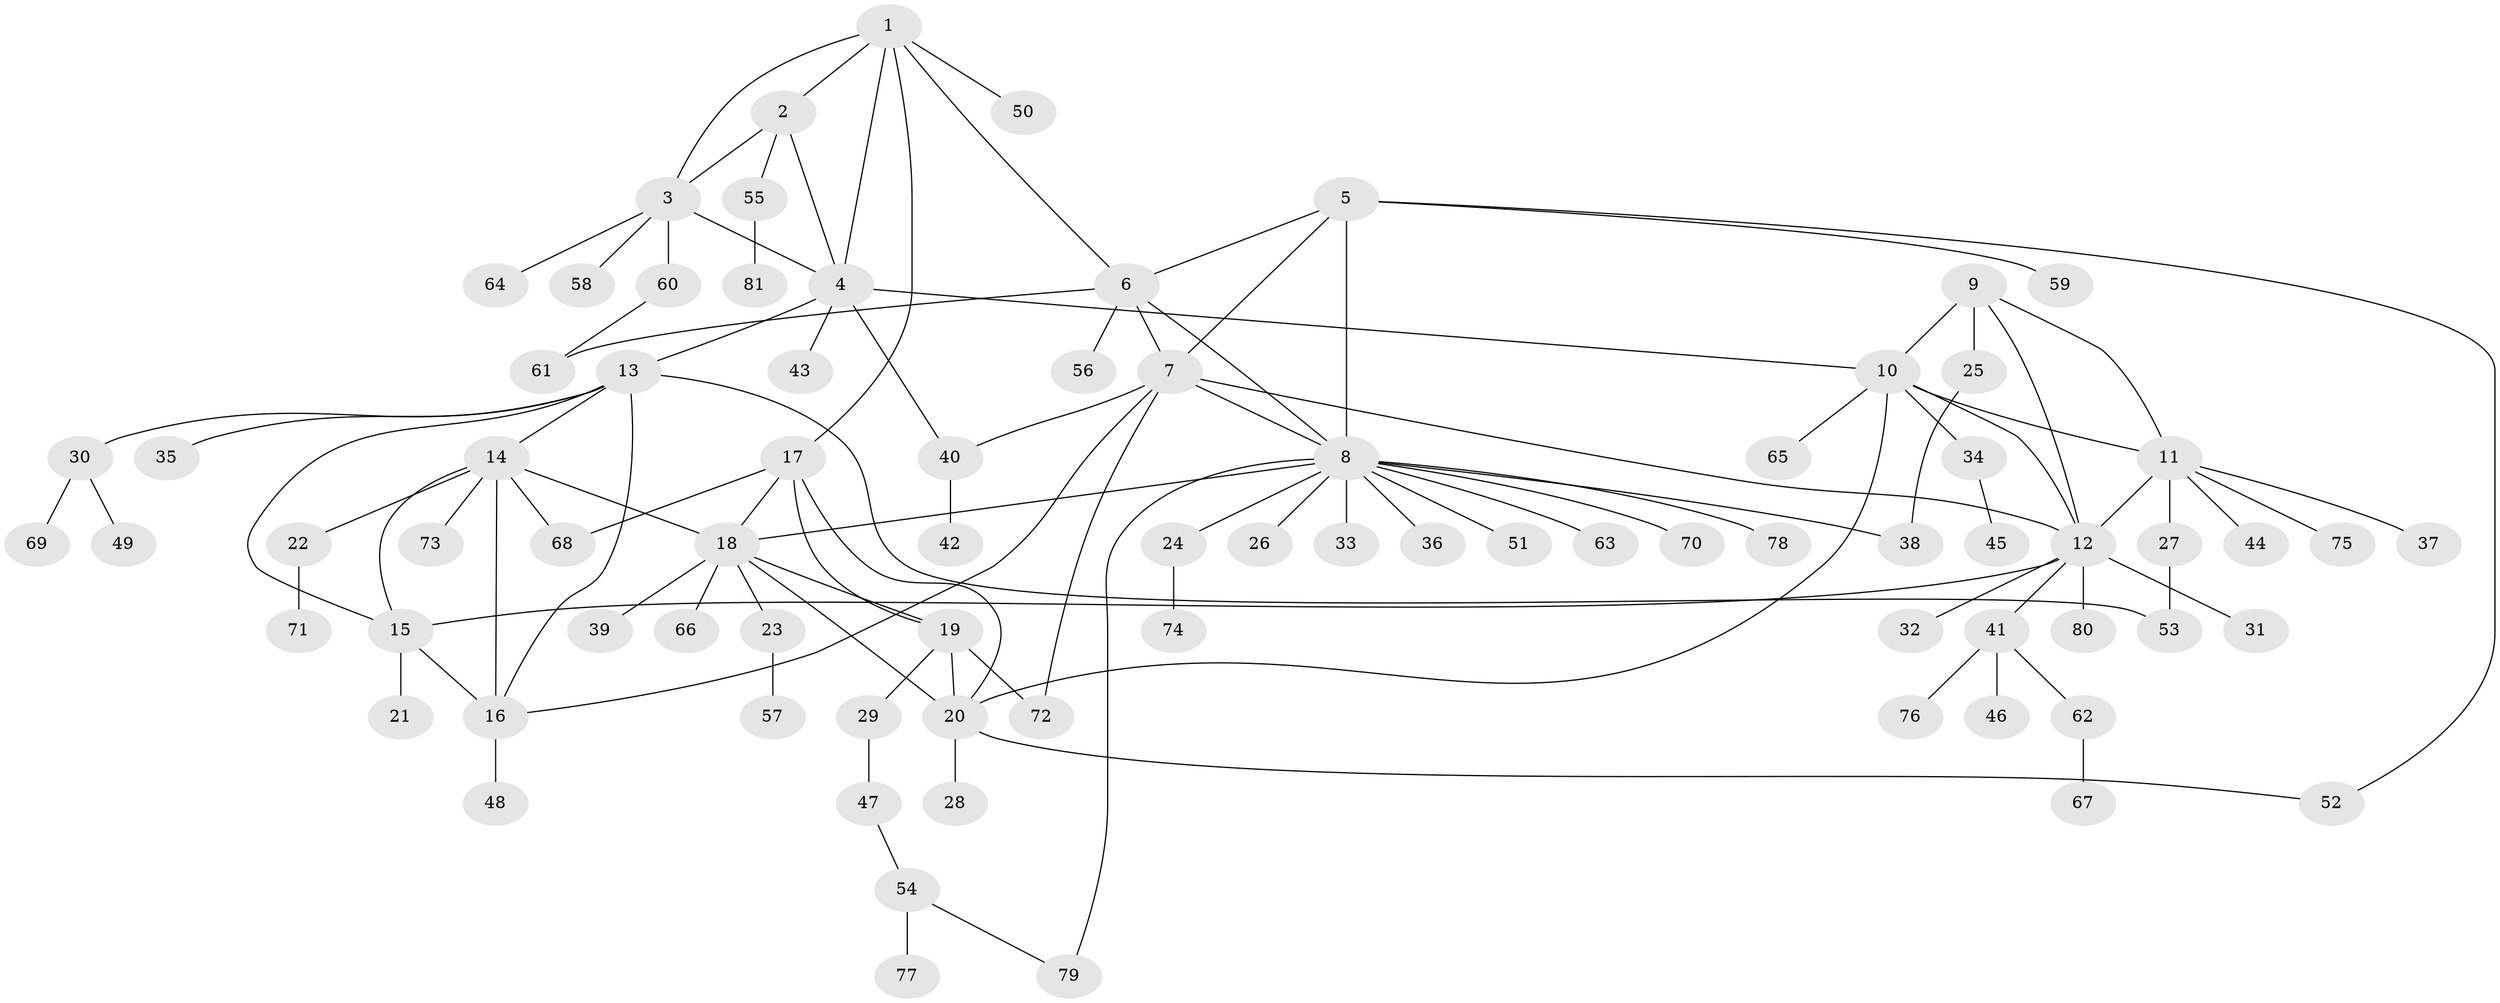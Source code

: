 // coarse degree distribution, {4: 0.10526315789473684, 7: 0.05263157894736842, 8: 0.05263157894736842, 5: 0.05263157894736842, 12: 0.017543859649122806, 6: 0.05263157894736842, 1: 0.5087719298245614, 2: 0.14035087719298245, 3: 0.017543859649122806}
// Generated by graph-tools (version 1.1) at 2025/42/03/06/25 10:42:12]
// undirected, 81 vertices, 109 edges
graph export_dot {
graph [start="1"]
  node [color=gray90,style=filled];
  1;
  2;
  3;
  4;
  5;
  6;
  7;
  8;
  9;
  10;
  11;
  12;
  13;
  14;
  15;
  16;
  17;
  18;
  19;
  20;
  21;
  22;
  23;
  24;
  25;
  26;
  27;
  28;
  29;
  30;
  31;
  32;
  33;
  34;
  35;
  36;
  37;
  38;
  39;
  40;
  41;
  42;
  43;
  44;
  45;
  46;
  47;
  48;
  49;
  50;
  51;
  52;
  53;
  54;
  55;
  56;
  57;
  58;
  59;
  60;
  61;
  62;
  63;
  64;
  65;
  66;
  67;
  68;
  69;
  70;
  71;
  72;
  73;
  74;
  75;
  76;
  77;
  78;
  79;
  80;
  81;
  1 -- 2;
  1 -- 3;
  1 -- 4;
  1 -- 6;
  1 -- 17;
  1 -- 50;
  2 -- 3;
  2 -- 4;
  2 -- 55;
  3 -- 4;
  3 -- 58;
  3 -- 60;
  3 -- 64;
  4 -- 10;
  4 -- 13;
  4 -- 40;
  4 -- 43;
  5 -- 6;
  5 -- 7;
  5 -- 8;
  5 -- 52;
  5 -- 59;
  6 -- 7;
  6 -- 8;
  6 -- 56;
  6 -- 61;
  7 -- 8;
  7 -- 12;
  7 -- 16;
  7 -- 40;
  7 -- 72;
  8 -- 18;
  8 -- 24;
  8 -- 26;
  8 -- 33;
  8 -- 36;
  8 -- 38;
  8 -- 51;
  8 -- 63;
  8 -- 70;
  8 -- 78;
  8 -- 79;
  9 -- 10;
  9 -- 11;
  9 -- 12;
  9 -- 25;
  10 -- 11;
  10 -- 12;
  10 -- 20;
  10 -- 34;
  10 -- 65;
  11 -- 12;
  11 -- 27;
  11 -- 37;
  11 -- 44;
  11 -- 75;
  12 -- 15;
  12 -- 31;
  12 -- 32;
  12 -- 41;
  12 -- 80;
  13 -- 14;
  13 -- 15;
  13 -- 16;
  13 -- 30;
  13 -- 35;
  13 -- 53;
  14 -- 15;
  14 -- 16;
  14 -- 18;
  14 -- 22;
  14 -- 68;
  14 -- 73;
  15 -- 16;
  15 -- 21;
  16 -- 48;
  17 -- 18;
  17 -- 19;
  17 -- 20;
  17 -- 68;
  18 -- 19;
  18 -- 20;
  18 -- 23;
  18 -- 39;
  18 -- 66;
  19 -- 20;
  19 -- 29;
  19 -- 72;
  20 -- 28;
  20 -- 52;
  22 -- 71;
  23 -- 57;
  24 -- 74;
  25 -- 38;
  27 -- 53;
  29 -- 47;
  30 -- 49;
  30 -- 69;
  34 -- 45;
  40 -- 42;
  41 -- 46;
  41 -- 62;
  41 -- 76;
  47 -- 54;
  54 -- 77;
  54 -- 79;
  55 -- 81;
  60 -- 61;
  62 -- 67;
}
